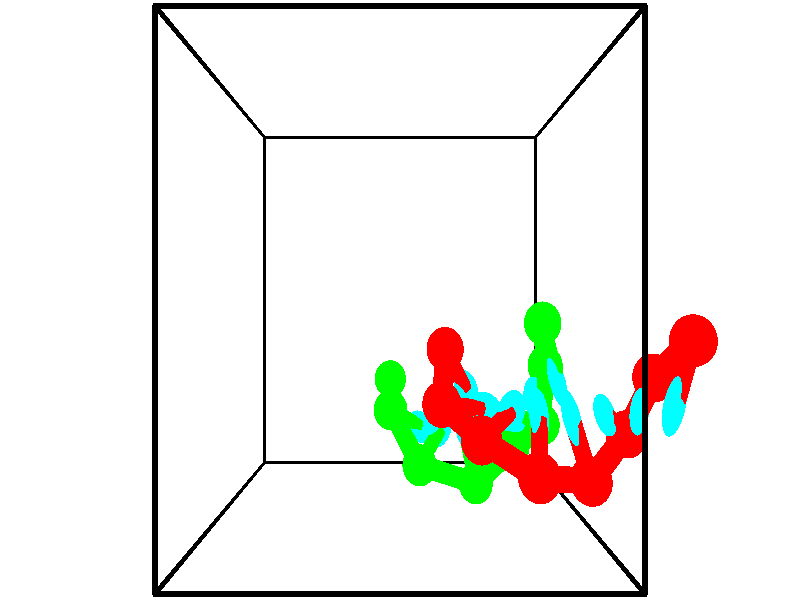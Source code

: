 // switches for output
#declare DRAW_BASES = 1; // possible values are 0, 1; only relevant for DNA ribbons
#declare DRAW_BASES_TYPE = 3; // possible values are 1, 2, 3; only relevant for DNA ribbons
#declare DRAW_FOG = 0; // set to 1 to enable fog

#include "colors.inc"

#include "transforms.inc"
background { rgb <1, 1, 1>}

#default {
   normal{
       ripples 0.25
       frequency 0.20
       turbulence 0.2
       lambda 5
   }
	finish {
		phong 0.1
		phong_size 40.
	}
}

// original window dimensions: 1024x640


// camera settings

camera {
	sky <-0, 1, 0>
	up <-0, 1, 0>
	right 1.6 * <1, 0, 0>
	location <2.5, 2.5, 11.1562>
	look_at <2.5, 2.5, 2.5>
	direction <0, 0, -8.6562>
	angle 67.0682
}


# declare cpy_camera_pos = <2.5, 2.5, 11.1562>;
# if (DRAW_FOG = 1)
fog {
	fog_type 2
	up vnormalize(cpy_camera_pos)
	color rgbt<1,1,1,0.3>
	distance 1e-5
	fog_alt 3e-3
	fog_offset 4
}
# end


// LIGHTS

# declare lum = 6;
global_settings {
	ambient_light rgb lum * <0.05, 0.05, 0.05>
	max_trace_level 15
}# declare cpy_direct_light_amount = 0.25;
light_source
{	1000 * <-1, -1, 1>,
	rgb lum * cpy_direct_light_amount
	parallel
}

light_source
{	1000 * <1, 1, -1>,
	rgb lum * cpy_direct_light_amount
	parallel
}

// strand 0

// nucleotide -1

// particle -1
sphere {
	<5.845382, 2.114012, 4.267346> 0.250000
	pigment { color rgbt <1,0,0,0> }
	no_shadow
}
cylinder {
	<5.668221, 1.777679, 4.391823>,  <5.561924, 1.575880, 4.466508>, 0.100000
	pigment { color rgbt <1,0,0,0> }
	no_shadow
}
cylinder {
	<5.668221, 1.777679, 4.391823>,  <5.845382, 2.114012, 4.267346>, 0.100000
	pigment { color rgbt <1,0,0,0> }
	no_shadow
}

// particle -1
sphere {
	<5.668221, 1.777679, 4.391823> 0.100000
	pigment { color rgbt <1,0,0,0> }
	no_shadow
}
sphere {
	0, 1
	scale<0.080000,0.200000,0.300000>
	matrix <-0.652470, 0.064229, -0.755088,
		0.614914, -0.537474, -0.577064,
		-0.442904, -0.840831, 0.311191,
		5.535349, 1.525430, 4.485180>
	pigment { color rgbt <0,1,1,0> }
	no_shadow
}
cylinder {
	<5.647585, 1.695934, 3.671293>,  <5.845382, 2.114012, 4.267346>, 0.130000
	pigment { color rgbt <1,0,0,0> }
	no_shadow
}

// nucleotide -1

// particle -1
sphere {
	<5.647585, 1.695934, 3.671293> 0.250000
	pigment { color rgbt <1,0,0,0> }
	no_shadow
}
cylinder {
	<5.428623, 1.544495, 3.969826>,  <5.297246, 1.453631, 4.148945>, 0.100000
	pigment { color rgbt <1,0,0,0> }
	no_shadow
}
cylinder {
	<5.428623, 1.544495, 3.969826>,  <5.647585, 1.695934, 3.671293>, 0.100000
	pigment { color rgbt <1,0,0,0> }
	no_shadow
}

// particle -1
sphere {
	<5.428623, 1.544495, 3.969826> 0.100000
	pigment { color rgbt <1,0,0,0> }
	no_shadow
}
sphere {
	0, 1
	scale<0.080000,0.200000,0.300000>
	matrix <-0.798075, -0.032209, -0.601697,
		0.251840, -0.925001, -0.284518,
		-0.547405, -0.378598, 0.746331,
		5.264401, 1.430915, 4.193725>
	pigment { color rgbt <0,1,1,0> }
	no_shadow
}
cylinder {
	<5.368147, 1.081354, 3.504144>,  <5.647585, 1.695934, 3.671293>, 0.130000
	pigment { color rgbt <1,0,0,0> }
	no_shadow
}

// nucleotide -1

// particle -1
sphere {
	<5.368147, 1.081354, 3.504144> 0.250000
	pigment { color rgbt <1,0,0,0> }
	no_shadow
}
cylinder {
	<5.122959, 1.240189, 3.777374>,  <4.975846, 1.335489, 3.941312>, 0.100000
	pigment { color rgbt <1,0,0,0> }
	no_shadow
}
cylinder {
	<5.122959, 1.240189, 3.777374>,  <5.368147, 1.081354, 3.504144>, 0.100000
	pigment { color rgbt <1,0,0,0> }
	no_shadow
}

// particle -1
sphere {
	<5.122959, 1.240189, 3.777374> 0.100000
	pigment { color rgbt <1,0,0,0> }
	no_shadow
}
sphere {
	0, 1
	scale<0.080000,0.200000,0.300000>
	matrix <-0.787031, -0.230655, -0.572172,
		-0.069647, -0.888325, 0.453903,
		-0.612970, 0.397085, 0.683075,
		4.939068, 1.359315, 3.982297>
	pigment { color rgbt <0,1,1,0> }
	no_shadow
}
cylinder {
	<4.830007, 0.657252, 3.792609>,  <5.368147, 1.081354, 3.504144>, 0.130000
	pigment { color rgbt <1,0,0,0> }
	no_shadow
}

// nucleotide -1

// particle -1
sphere {
	<4.830007, 0.657252, 3.792609> 0.250000
	pigment { color rgbt <1,0,0,0> }
	no_shadow
}
cylinder {
	<4.686447, 1.028656, 3.830681>,  <4.600311, 1.251499, 3.853524>, 0.100000
	pigment { color rgbt <1,0,0,0> }
	no_shadow
}
cylinder {
	<4.686447, 1.028656, 3.830681>,  <4.830007, 0.657252, 3.792609>, 0.100000
	pigment { color rgbt <1,0,0,0> }
	no_shadow
}

// particle -1
sphere {
	<4.686447, 1.028656, 3.830681> 0.100000
	pigment { color rgbt <1,0,0,0> }
	no_shadow
}
sphere {
	0, 1
	scale<0.080000,0.200000,0.300000>
	matrix <-0.793514, -0.249836, -0.554904,
		-0.491455, -0.274680, 0.826452,
		-0.358899, 0.928511, 0.095179,
		4.578777, 1.307209, 3.859235>
	pigment { color rgbt <0,1,1,0> }
	no_shadow
}
cylinder {
	<4.137749, 0.760508, 4.068476>,  <4.830007, 0.657252, 3.792609>, 0.130000
	pigment { color rgbt <1,0,0,0> }
	no_shadow
}

// nucleotide -1

// particle -1
sphere {
	<4.137749, 0.760508, 4.068476> 0.250000
	pigment { color rgbt <1,0,0,0> }
	no_shadow
}
cylinder {
	<4.192223, 1.069962, 3.820946>,  <4.224906, 1.255633, 3.672427>, 0.100000
	pigment { color rgbt <1,0,0,0> }
	no_shadow
}
cylinder {
	<4.192223, 1.069962, 3.820946>,  <4.137749, 0.760508, 4.068476>, 0.100000
	pigment { color rgbt <1,0,0,0> }
	no_shadow
}

// particle -1
sphere {
	<4.192223, 1.069962, 3.820946> 0.100000
	pigment { color rgbt <1,0,0,0> }
	no_shadow
}
sphere {
	0, 1
	scale<0.080000,0.200000,0.300000>
	matrix <-0.746886, -0.330203, -0.577172,
		-0.650857, 0.540794, 0.532847,
		0.136184, 0.773633, -0.618827,
		4.233078, 1.302051, 3.635298>
	pigment { color rgbt <0,1,1,0> }
	no_shadow
}
cylinder {
	<3.490028, 1.079928, 3.820332>,  <4.137749, 0.760508, 4.068476>, 0.130000
	pigment { color rgbt <1,0,0,0> }
	no_shadow
}

// nucleotide -1

// particle -1
sphere {
	<3.490028, 1.079928, 3.820332> 0.250000
	pigment { color rgbt <1,0,0,0> }
	no_shadow
}
cylinder {
	<3.751083, 1.210281, 3.546730>,  <3.907717, 1.288494, 3.382569>, 0.100000
	pigment { color rgbt <1,0,0,0> }
	no_shadow
}
cylinder {
	<3.751083, 1.210281, 3.546730>,  <3.490028, 1.079928, 3.820332>, 0.100000
	pigment { color rgbt <1,0,0,0> }
	no_shadow
}

// particle -1
sphere {
	<3.751083, 1.210281, 3.546730> 0.100000
	pigment { color rgbt <1,0,0,0> }
	no_shadow
}
sphere {
	0, 1
	scale<0.080000,0.200000,0.300000>
	matrix <-0.660670, -0.197177, -0.724317,
		-0.370914, 0.924619, 0.086617,
		0.652639, 0.325885, -0.684004,
		3.946875, 1.308047, 3.341529>
	pigment { color rgbt <0,1,1,0> }
	no_shadow
}
cylinder {
	<3.037233, 1.379034, 3.373417>,  <3.490028, 1.079928, 3.820332>, 0.130000
	pigment { color rgbt <1,0,0,0> }
	no_shadow
}

// nucleotide -1

// particle -1
sphere {
	<3.037233, 1.379034, 3.373417> 0.250000
	pigment { color rgbt <1,0,0,0> }
	no_shadow
}
cylinder {
	<3.379230, 1.316467, 3.175621>,  <3.584429, 1.278927, 3.056944>, 0.100000
	pigment { color rgbt <1,0,0,0> }
	no_shadow
}
cylinder {
	<3.379230, 1.316467, 3.175621>,  <3.037233, 1.379034, 3.373417>, 0.100000
	pigment { color rgbt <1,0,0,0> }
	no_shadow
}

// particle -1
sphere {
	<3.379230, 1.316467, 3.175621> 0.100000
	pigment { color rgbt <1,0,0,0> }
	no_shadow
}
sphere {
	0, 1
	scale<0.080000,0.200000,0.300000>
	matrix <-0.518363, -0.226643, -0.824581,
		0.016906, 0.961336, -0.274859,
		0.854994, -0.156417, -0.494489,
		3.635729, 1.269542, 3.027274>
	pigment { color rgbt <0,1,1,0> }
	no_shadow
}
cylinder {
	<3.110717, 1.946379, 2.989175>,  <3.037233, 1.379034, 3.373417>, 0.130000
	pigment { color rgbt <1,0,0,0> }
	no_shadow
}

// nucleotide -1

// particle -1
sphere {
	<3.110717, 1.946379, 2.989175> 0.250000
	pigment { color rgbt <1,0,0,0> }
	no_shadow
}
cylinder {
	<3.296314, 1.647720, 2.798500>,  <3.407673, 1.468525, 2.684095>, 0.100000
	pigment { color rgbt <1,0,0,0> }
	no_shadow
}
cylinder {
	<3.296314, 1.647720, 2.798500>,  <3.110717, 1.946379, 2.989175>, 0.100000
	pigment { color rgbt <1,0,0,0> }
	no_shadow
}

// particle -1
sphere {
	<3.296314, 1.647720, 2.798500> 0.100000
	pigment { color rgbt <1,0,0,0> }
	no_shadow
}
sphere {
	0, 1
	scale<0.080000,0.200000,0.300000>
	matrix <-0.639625, 0.089904, -0.763411,
		0.612854, 0.659119, -0.435858,
		0.463993, -0.746646, -0.476687,
		3.435512, 1.423727, 2.655494>
	pigment { color rgbt <0,1,1,0> }
	no_shadow
}
// strand 1

// nucleotide -1

// particle -1
sphere {
	<2.344305, 1.441168, 1.433176> 0.250000
	pigment { color rgbt <0,1,0,0> }
	no_shadow
}
cylinder {
	<2.470360, 1.061813, 1.419022>,  <2.545993, 0.834201, 1.410529>, 0.100000
	pigment { color rgbt <0,1,0,0> }
	no_shadow
}
cylinder {
	<2.470360, 1.061813, 1.419022>,  <2.344305, 1.441168, 1.433176>, 0.100000
	pigment { color rgbt <0,1,0,0> }
	no_shadow
}

// particle -1
sphere {
	<2.470360, 1.061813, 1.419022> 0.100000
	pigment { color rgbt <0,1,0,0> }
	no_shadow
}
sphere {
	0, 1
	scale<0.080000,0.200000,0.300000>
	matrix <0.596783, 0.169038, 0.784395,
		-0.737928, -0.268310, 0.619251,
		0.315138, -0.948386, -0.035385,
		2.564901, 0.777298, 1.408406>
	pigment { color rgbt <0,1,1,0> }
	no_shadow
}
cylinder {
	<2.360028, 1.133321, 2.144393>,  <2.344305, 1.441168, 1.433176>, 0.130000
	pigment { color rgbt <0,1,0,0> }
	no_shadow
}

// nucleotide -1

// particle -1
sphere {
	<2.360028, 1.133321, 2.144393> 0.250000
	pigment { color rgbt <0,1,0,0> }
	no_shadow
}
cylinder {
	<2.624048, 0.967896, 1.893539>,  <2.782460, 0.868640, 1.743027>, 0.100000
	pigment { color rgbt <0,1,0,0> }
	no_shadow
}
cylinder {
	<2.624048, 0.967896, 1.893539>,  <2.360028, 1.133321, 2.144393>, 0.100000
	pigment { color rgbt <0,1,0,0> }
	no_shadow
}

// particle -1
sphere {
	<2.624048, 0.967896, 1.893539> 0.100000
	pigment { color rgbt <0,1,0,0> }
	no_shadow
}
sphere {
	0, 1
	scale<0.080000,0.200000,0.300000>
	matrix <0.725839, 0.135924, 0.674302,
		-0.193624, -0.900272, 0.389897,
		0.660051, -0.413564, -0.627134,
		2.822064, 0.843826, 1.705399>
	pigment { color rgbt <0,1,1,0> }
	no_shadow
}
cylinder {
	<2.785903, 0.490277, 2.343538>,  <2.360028, 1.133321, 2.144393>, 0.130000
	pigment { color rgbt <0,1,0,0> }
	no_shadow
}

// nucleotide -1

// particle -1
sphere {
	<2.785903, 0.490277, 2.343538> 0.250000
	pigment { color rgbt <0,1,0,0> }
	no_shadow
}
cylinder {
	<2.982868, 0.704071, 2.068771>,  <3.101048, 0.832347, 1.903911>, 0.100000
	pigment { color rgbt <0,1,0,0> }
	no_shadow
}
cylinder {
	<2.982868, 0.704071, 2.068771>,  <2.785903, 0.490277, 2.343538>, 0.100000
	pigment { color rgbt <0,1,0,0> }
	no_shadow
}

// particle -1
sphere {
	<2.982868, 0.704071, 2.068771> 0.100000
	pigment { color rgbt <0,1,0,0> }
	no_shadow
}
sphere {
	0, 1
	scale<0.080000,0.200000,0.300000>
	matrix <0.720453, 0.192514, 0.666248,
		0.488341, -0.822960, -0.290274,
		0.492414, 0.534485, -0.686917,
		3.130592, 0.864416, 1.862696>
	pigment { color rgbt <0,1,1,0> }
	no_shadow
}
cylinder {
	<3.616511, 0.243749, 2.236416>,  <2.785903, 0.490277, 2.343538>, 0.130000
	pigment { color rgbt <0,1,0,0> }
	no_shadow
}

// nucleotide -1

// particle -1
sphere {
	<3.616511, 0.243749, 2.236416> 0.250000
	pigment { color rgbt <0,1,0,0> }
	no_shadow
}
cylinder {
	<3.528887, 0.622955, 2.144089>,  <3.476312, 0.850479, 2.088692>, 0.100000
	pigment { color rgbt <0,1,0,0> }
	no_shadow
}
cylinder {
	<3.528887, 0.622955, 2.144089>,  <3.616511, 0.243749, 2.236416>, 0.100000
	pigment { color rgbt <0,1,0,0> }
	no_shadow
}

// particle -1
sphere {
	<3.528887, 0.622955, 2.144089> 0.100000
	pigment { color rgbt <0,1,0,0> }
	no_shadow
}
sphere {
	0, 1
	scale<0.080000,0.200000,0.300000>
	matrix <0.720643, 0.316685, 0.616753,
		0.657789, -0.031232, -0.752555,
		-0.219060, 0.948017, -0.230819,
		3.463169, 0.907360, 2.074843>
	pigment { color rgbt <0,1,1,0> }
	no_shadow
}
cylinder {
	<4.203802, 0.590534, 1.967414>,  <3.616511, 0.243749, 2.236416>, 0.130000
	pigment { color rgbt <0,1,0,0> }
	no_shadow
}

// nucleotide -1

// particle -1
sphere {
	<4.203802, 0.590534, 1.967414> 0.250000
	pigment { color rgbt <0,1,0,0> }
	no_shadow
}
cylinder {
	<3.973577, 0.843994, 2.174187>,  <3.835443, 0.996070, 2.298250>, 0.100000
	pigment { color rgbt <0,1,0,0> }
	no_shadow
}
cylinder {
	<3.973577, 0.843994, 2.174187>,  <4.203802, 0.590534, 1.967414>, 0.100000
	pigment { color rgbt <0,1,0,0> }
	no_shadow
}

// particle -1
sphere {
	<3.973577, 0.843994, 2.174187> 0.100000
	pigment { color rgbt <0,1,0,0> }
	no_shadow
}
sphere {
	0, 1
	scale<0.080000,0.200000,0.300000>
	matrix <0.734761, 0.123237, 0.667037,
		0.358962, 0.763742, -0.536511,
		-0.575562, 0.633649, 0.516931,
		3.800909, 1.034089, 2.329266>
	pigment { color rgbt <0,1,1,0> }
	no_shadow
}
cylinder {
	<4.600876, 0.968933, 2.238544>,  <4.203802, 0.590534, 1.967414>, 0.130000
	pigment { color rgbt <0,1,0,0> }
	no_shadow
}

// nucleotide -1

// particle -1
sphere {
	<4.600876, 0.968933, 2.238544> 0.250000
	pigment { color rgbt <0,1,0,0> }
	no_shadow
}
cylinder {
	<4.300020, 1.071976, 2.481171>,  <4.119506, 1.133801, 2.626747>, 0.100000
	pigment { color rgbt <0,1,0,0> }
	no_shadow
}
cylinder {
	<4.300020, 1.071976, 2.481171>,  <4.600876, 0.968933, 2.238544>, 0.100000
	pigment { color rgbt <0,1,0,0> }
	no_shadow
}

// particle -1
sphere {
	<4.300020, 1.071976, 2.481171> 0.100000
	pigment { color rgbt <0,1,0,0> }
	no_shadow
}
sphere {
	0, 1
	scale<0.080000,0.200000,0.300000>
	matrix <0.658828, 0.315129, 0.683110,
		-0.015174, 0.913418, -0.406739,
		-0.752140, 0.257606, 0.606568,
		4.074378, 1.149258, 2.663141>
	pigment { color rgbt <0,1,1,0> }
	no_shadow
}
cylinder {
	<4.619269, 1.698001, 2.336823>,  <4.600876, 0.968933, 2.238544>, 0.130000
	pigment { color rgbt <0,1,0,0> }
	no_shadow
}

// nucleotide -1

// particle -1
sphere {
	<4.619269, 1.698001, 2.336823> 0.250000
	pigment { color rgbt <0,1,0,0> }
	no_shadow
}
cylinder {
	<4.453209, 1.528381, 2.658775>,  <4.353573, 1.426610, 2.851947>, 0.100000
	pigment { color rgbt <0,1,0,0> }
	no_shadow
}
cylinder {
	<4.453209, 1.528381, 2.658775>,  <4.619269, 1.698001, 2.336823>, 0.100000
	pigment { color rgbt <0,1,0,0> }
	no_shadow
}

// particle -1
sphere {
	<4.453209, 1.528381, 2.658775> 0.100000
	pigment { color rgbt <0,1,0,0> }
	no_shadow
}
sphere {
	0, 1
	scale<0.080000,0.200000,0.300000>
	matrix <0.742820, 0.352782, 0.569002,
		-0.525232, 0.834103, 0.168535,
		-0.415149, -0.424049, 0.804881,
		4.328664, 1.401167, 2.900240>
	pigment { color rgbt <0,1,1,0> }
	no_shadow
}
cylinder {
	<4.458214, 2.233096, 2.867455>,  <4.619269, 1.698001, 2.336823>, 0.130000
	pigment { color rgbt <0,1,0,0> }
	no_shadow
}

// nucleotide -1

// particle -1
sphere {
	<4.458214, 2.233096, 2.867455> 0.250000
	pigment { color rgbt <0,1,0,0> }
	no_shadow
}
cylinder {
	<4.533495, 1.872330, 3.022957>,  <4.578663, 1.655870, 3.116258>, 0.100000
	pigment { color rgbt <0,1,0,0> }
	no_shadow
}
cylinder {
	<4.533495, 1.872330, 3.022957>,  <4.458214, 2.233096, 2.867455>, 0.100000
	pigment { color rgbt <0,1,0,0> }
	no_shadow
}

// particle -1
sphere {
	<4.533495, 1.872330, 3.022957> 0.100000
	pigment { color rgbt <0,1,0,0> }
	no_shadow
}
sphere {
	0, 1
	scale<0.080000,0.200000,0.300000>
	matrix <0.757011, 0.385395, 0.527642,
		-0.625711, 0.194987, 0.755292,
		0.188202, -0.901915, 0.388753,
		4.589956, 1.601755, 3.139583>
	pigment { color rgbt <0,1,1,0> }
	no_shadow
}
// box output
cylinder {
	<0.000000, 0.000000, 0.000000>,  <5.000000, 0.000000, 0.000000>, 0.025000
	pigment { color rgbt <0,0,0,0> }
	no_shadow
}
cylinder {
	<0.000000, 0.000000, 0.000000>,  <0.000000, 5.000000, 0.000000>, 0.025000
	pigment { color rgbt <0,0,0,0> }
	no_shadow
}
cylinder {
	<0.000000, 0.000000, 0.000000>,  <0.000000, 0.000000, 5.000000>, 0.025000
	pigment { color rgbt <0,0,0,0> }
	no_shadow
}
cylinder {
	<5.000000, 5.000000, 5.000000>,  <0.000000, 5.000000, 5.000000>, 0.025000
	pigment { color rgbt <0,0,0,0> }
	no_shadow
}
cylinder {
	<5.000000, 5.000000, 5.000000>,  <5.000000, 0.000000, 5.000000>, 0.025000
	pigment { color rgbt <0,0,0,0> }
	no_shadow
}
cylinder {
	<5.000000, 5.000000, 5.000000>,  <5.000000, 5.000000, 0.000000>, 0.025000
	pigment { color rgbt <0,0,0,0> }
	no_shadow
}
cylinder {
	<0.000000, 0.000000, 5.000000>,  <0.000000, 5.000000, 5.000000>, 0.025000
	pigment { color rgbt <0,0,0,0> }
	no_shadow
}
cylinder {
	<0.000000, 0.000000, 5.000000>,  <5.000000, 0.000000, 5.000000>, 0.025000
	pigment { color rgbt <0,0,0,0> }
	no_shadow
}
cylinder {
	<5.000000, 5.000000, 0.000000>,  <0.000000, 5.000000, 0.000000>, 0.025000
	pigment { color rgbt <0,0,0,0> }
	no_shadow
}
cylinder {
	<5.000000, 5.000000, 0.000000>,  <5.000000, 0.000000, 0.000000>, 0.025000
	pigment { color rgbt <0,0,0,0> }
	no_shadow
}
cylinder {
	<5.000000, 0.000000, 5.000000>,  <5.000000, 0.000000, 0.000000>, 0.025000
	pigment { color rgbt <0,0,0,0> }
	no_shadow
}
cylinder {
	<0.000000, 5.000000, 0.000000>,  <0.000000, 5.000000, 5.000000>, 0.025000
	pigment { color rgbt <0,0,0,0> }
	no_shadow
}
// end of box output
